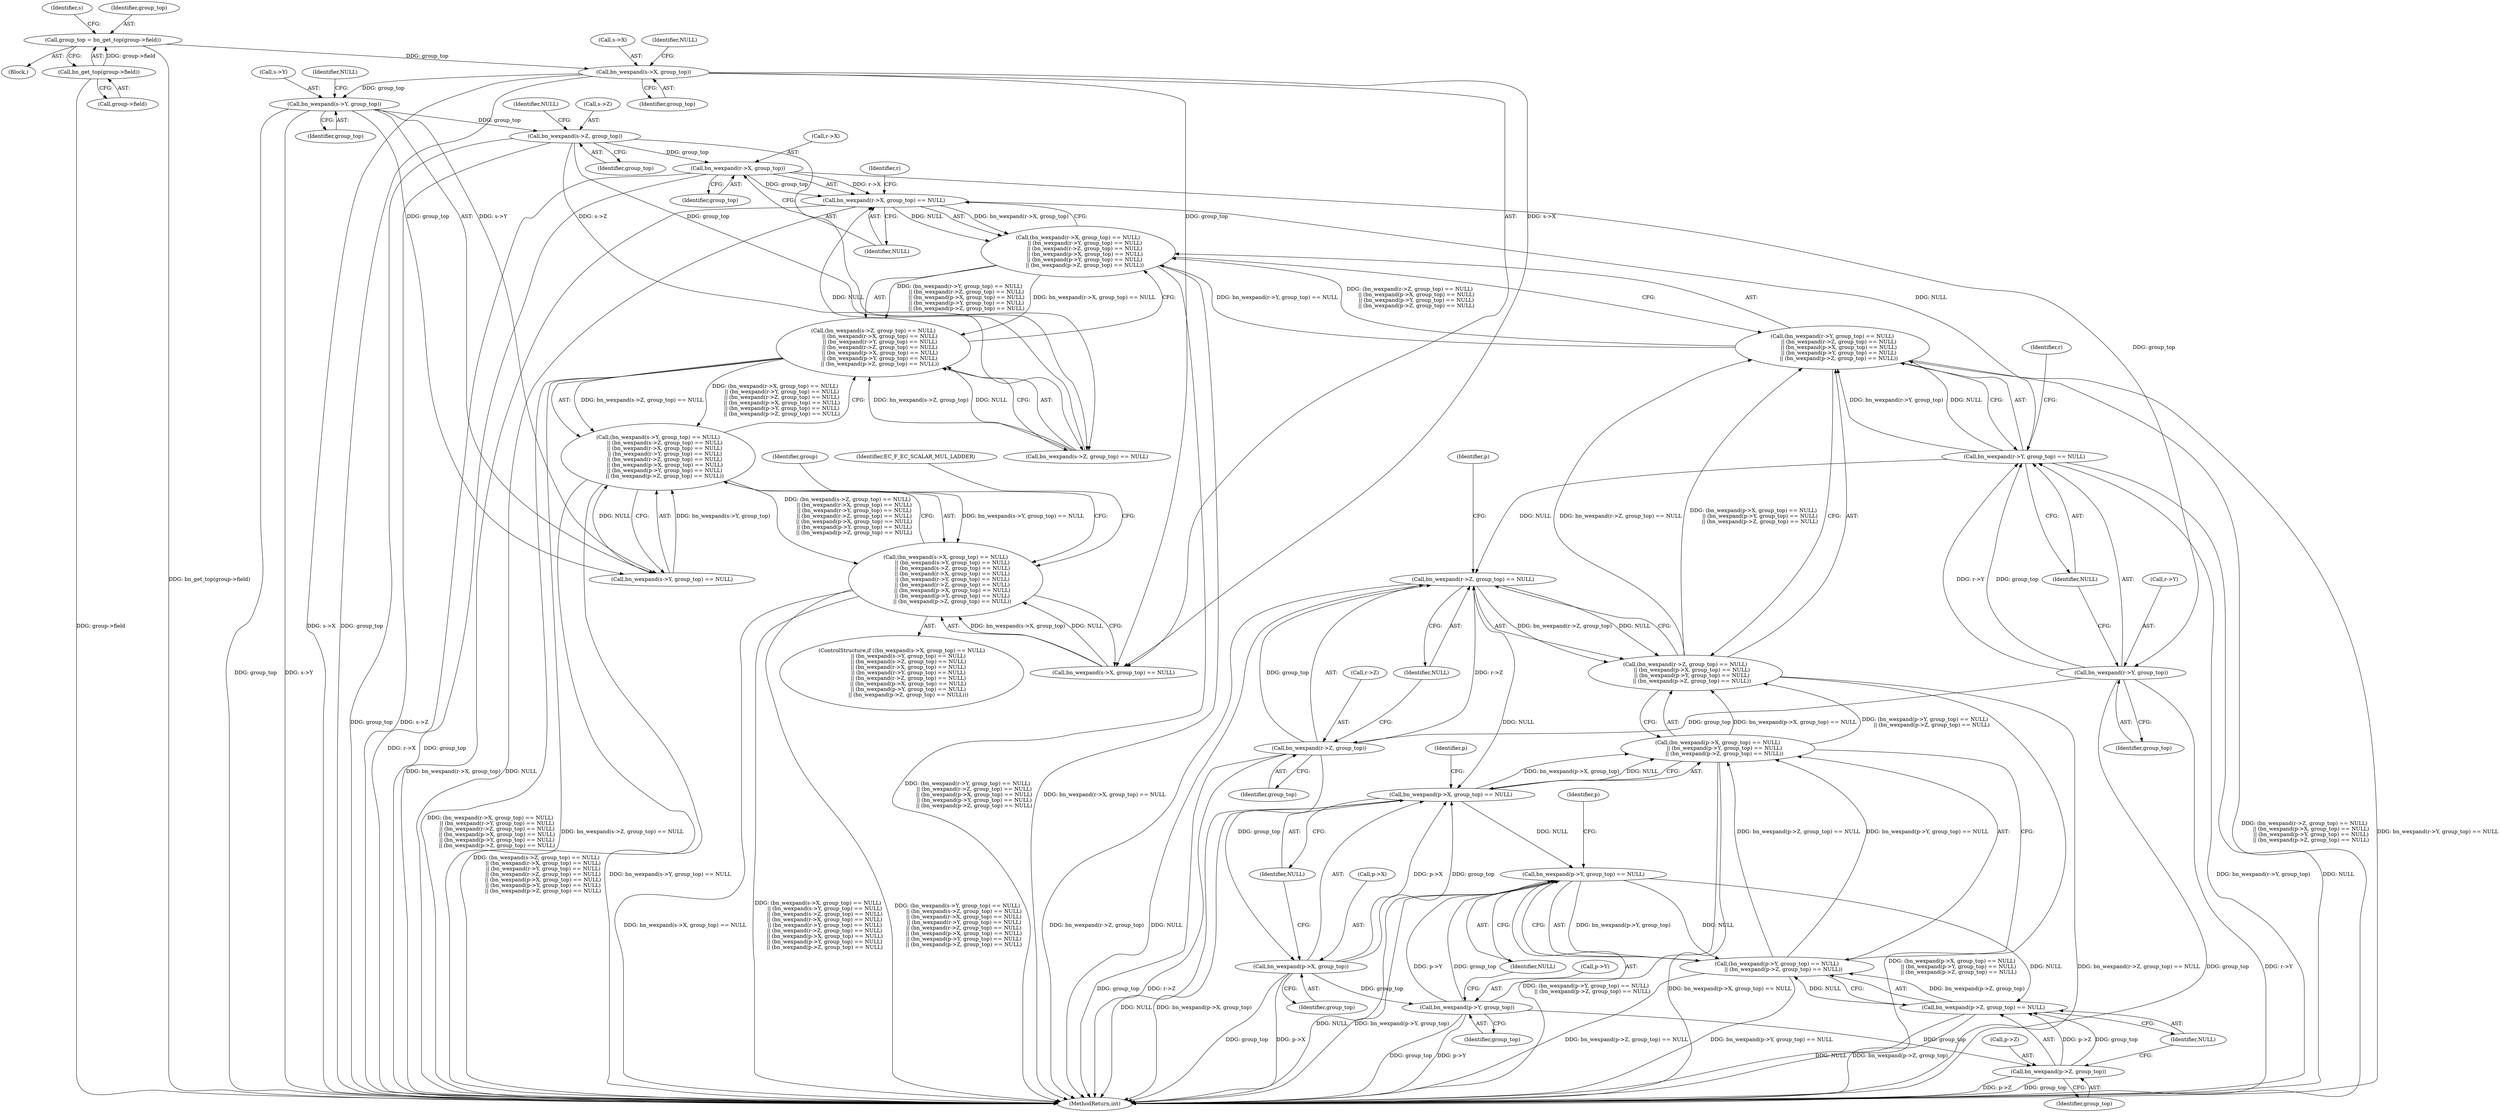 digraph "0_openssl_b1d6d55ece1c26fa2829e2b819b038d7b6d692b4@pointer" {
"1000412" [label="(Call,bn_wexpand(r->X, group_top))"];
"1000404" [label="(Call,bn_wexpand(s->Z, group_top))"];
"1000396" [label="(Call,bn_wexpand(s->Y, group_top))"];
"1000388" [label="(Call,bn_wexpand(s->X, group_top))"];
"1000379" [label="(Call,group_top = bn_get_top(group->field))"];
"1000381" [label="(Call,bn_get_top(group->field))"];
"1000411" [label="(Call,bn_wexpand(r->X, group_top) == NULL)"];
"1000410" [label="(Call,(bn_wexpand(r->X, group_top) == NULL)\n        || (bn_wexpand(r->Y, group_top) == NULL)\n        || (bn_wexpand(r->Z, group_top) == NULL)\n        || (bn_wexpand(p->X, group_top) == NULL)\n        || (bn_wexpand(p->Y, group_top) == NULL)\n        || (bn_wexpand(p->Z, group_top) == NULL))"];
"1000402" [label="(Call,(bn_wexpand(s->Z, group_top) == NULL)\n        || (bn_wexpand(r->X, group_top) == NULL)\n        || (bn_wexpand(r->Y, group_top) == NULL)\n        || (bn_wexpand(r->Z, group_top) == NULL)\n        || (bn_wexpand(p->X, group_top) == NULL)\n        || (bn_wexpand(p->Y, group_top) == NULL)\n        || (bn_wexpand(p->Z, group_top) == NULL))"];
"1000394" [label="(Call,(bn_wexpand(s->Y, group_top) == NULL)\n        || (bn_wexpand(s->Z, group_top) == NULL)\n        || (bn_wexpand(r->X, group_top) == NULL)\n        || (bn_wexpand(r->Y, group_top) == NULL)\n        || (bn_wexpand(r->Z, group_top) == NULL)\n        || (bn_wexpand(p->X, group_top) == NULL)\n        || (bn_wexpand(p->Y, group_top) == NULL)\n        || (bn_wexpand(p->Z, group_top) == NULL))"];
"1000386" [label="(Call,(bn_wexpand(s->X, group_top) == NULL)\n        || (bn_wexpand(s->Y, group_top) == NULL)\n        || (bn_wexpand(s->Z, group_top) == NULL)\n        || (bn_wexpand(r->X, group_top) == NULL)\n        || (bn_wexpand(r->Y, group_top) == NULL)\n        || (bn_wexpand(r->Z, group_top) == NULL)\n        || (bn_wexpand(p->X, group_top) == NULL)\n        || (bn_wexpand(p->Y, group_top) == NULL)\n        || (bn_wexpand(p->Z, group_top) == NULL))"];
"1000419" [label="(Call,bn_wexpand(r->Y, group_top) == NULL)"];
"1000418" [label="(Call,(bn_wexpand(r->Y, group_top) == NULL)\n        || (bn_wexpand(r->Z, group_top) == NULL)\n        || (bn_wexpand(p->X, group_top) == NULL)\n        || (bn_wexpand(p->Y, group_top) == NULL)\n        || (bn_wexpand(p->Z, group_top) == NULL))"];
"1000427" [label="(Call,bn_wexpand(r->Z, group_top) == NULL)"];
"1000426" [label="(Call,(bn_wexpand(r->Z, group_top) == NULL)\n        || (bn_wexpand(p->X, group_top) == NULL)\n        || (bn_wexpand(p->Y, group_top) == NULL)\n        || (bn_wexpand(p->Z, group_top) == NULL))"];
"1000435" [label="(Call,bn_wexpand(p->X, group_top) == NULL)"];
"1000434" [label="(Call,(bn_wexpand(p->X, group_top) == NULL)\n        || (bn_wexpand(p->Y, group_top) == NULL)\n        || (bn_wexpand(p->Z, group_top) == NULL))"];
"1000443" [label="(Call,bn_wexpand(p->Y, group_top) == NULL)"];
"1000442" [label="(Call,(bn_wexpand(p->Y, group_top) == NULL)\n        || (bn_wexpand(p->Z, group_top) == NULL))"];
"1000450" [label="(Call,bn_wexpand(p->Z, group_top) == NULL)"];
"1000420" [label="(Call,bn_wexpand(r->Y, group_top))"];
"1000428" [label="(Call,bn_wexpand(r->Z, group_top))"];
"1000436" [label="(Call,bn_wexpand(p->X, group_top))"];
"1000444" [label="(Call,bn_wexpand(p->Y, group_top))"];
"1000451" [label="(Call,bn_wexpand(p->Z, group_top))"];
"1000388" [label="(Call,bn_wexpand(s->X, group_top))"];
"1000392" [label="(Identifier,group_top)"];
"1000441" [label="(Identifier,NULL)"];
"1000411" [label="(Call,bn_wexpand(r->X, group_top) == NULL)"];
"1000410" [label="(Call,(bn_wexpand(r->X, group_top) == NULL)\n        || (bn_wexpand(r->Y, group_top) == NULL)\n        || (bn_wexpand(r->Z, group_top) == NULL)\n        || (bn_wexpand(p->X, group_top) == NULL)\n        || (bn_wexpand(p->Y, group_top) == NULL)\n        || (bn_wexpand(p->Z, group_top) == NULL))"];
"1000448" [label="(Identifier,group_top)"];
"1000390" [label="(Identifier,s)"];
"1000429" [label="(Call,r->Z)"];
"1000380" [label="(Identifier,group_top)"];
"1000455" [label="(Identifier,group_top)"];
"1000443" [label="(Call,bn_wexpand(p->Y, group_top) == NULL)"];
"1000433" [label="(Identifier,NULL)"];
"1000413" [label="(Call,r->X)"];
"1000393" [label="(Identifier,NULL)"];
"1000422" [label="(Identifier,r)"];
"1000385" [label="(ControlStructure,if ((bn_wexpand(s->X, group_top) == NULL)\n        || (bn_wexpand(s->Y, group_top) == NULL)\n        || (bn_wexpand(s->Z, group_top) == NULL)\n        || (bn_wexpand(r->X, group_top) == NULL)\n        || (bn_wexpand(r->Y, group_top) == NULL)\n        || (bn_wexpand(r->Z, group_top) == NULL)\n        || (bn_wexpand(p->X, group_top) == NULL)\n        || (bn_wexpand(p->Y, group_top) == NULL)\n        || (bn_wexpand(p->Z, group_top) == NULL)))"];
"1000408" [label="(Identifier,group_top)"];
"1000420" [label="(Call,bn_wexpand(r->Y, group_top))"];
"1000465" [label="(Identifier,group)"];
"1000425" [label="(Identifier,NULL)"];
"1000442" [label="(Call,(bn_wexpand(p->Y, group_top) == NULL)\n        || (bn_wexpand(p->Z, group_top) == NULL))"];
"1000537" [label="(MethodReturn,int)"];
"1000396" [label="(Call,bn_wexpand(s->Y, group_top))"];
"1000405" [label="(Call,s->Z)"];
"1000449" [label="(Identifier,NULL)"];
"1000437" [label="(Call,p->X)"];
"1000418" [label="(Call,(bn_wexpand(r->Y, group_top) == NULL)\n        || (bn_wexpand(r->Z, group_top) == NULL)\n        || (bn_wexpand(p->X, group_top) == NULL)\n        || (bn_wexpand(p->Y, group_top) == NULL)\n        || (bn_wexpand(p->Z, group_top) == NULL))"];
"1000446" [label="(Identifier,p)"];
"1000417" [label="(Identifier,NULL)"];
"1000409" [label="(Identifier,NULL)"];
"1000432" [label="(Identifier,group_top)"];
"1000403" [label="(Call,bn_wexpand(s->Z, group_top) == NULL)"];
"1000430" [label="(Identifier,r)"];
"1000424" [label="(Identifier,group_top)"];
"1000426" [label="(Call,(bn_wexpand(r->Z, group_top) == NULL)\n        || (bn_wexpand(p->X, group_top) == NULL)\n        || (bn_wexpand(p->Y, group_top) == NULL)\n        || (bn_wexpand(p->Z, group_top) == NULL))"];
"1000416" [label="(Identifier,group_top)"];
"1000382" [label="(Call,group->field)"];
"1000421" [label="(Call,r->Y)"];
"1000118" [label="(Block,)"];
"1000404" [label="(Call,bn_wexpand(s->Z, group_top))"];
"1000379" [label="(Call,group_top = bn_get_top(group->field))"];
"1000381" [label="(Call,bn_get_top(group->field))"];
"1000389" [label="(Call,s->X)"];
"1000419" [label="(Call,bn_wexpand(r->Y, group_top) == NULL)"];
"1000459" [label="(Identifier,EC_F_EC_SCALAR_MUL_LADDER)"];
"1000412" [label="(Call,bn_wexpand(r->X, group_top))"];
"1000427" [label="(Call,bn_wexpand(r->Z, group_top) == NULL)"];
"1000436" [label="(Call,bn_wexpand(p->X, group_top))"];
"1000444" [label="(Call,bn_wexpand(p->Y, group_top))"];
"1000395" [label="(Call,bn_wexpand(s->Y, group_top) == NULL)"];
"1000440" [label="(Identifier,group_top)"];
"1000435" [label="(Call,bn_wexpand(p->X, group_top) == NULL)"];
"1000397" [label="(Call,s->Y)"];
"1000434" [label="(Call,(bn_wexpand(p->X, group_top) == NULL)\n        || (bn_wexpand(p->Y, group_top) == NULL)\n        || (bn_wexpand(p->Z, group_top) == NULL))"];
"1000386" [label="(Call,(bn_wexpand(s->X, group_top) == NULL)\n        || (bn_wexpand(s->Y, group_top) == NULL)\n        || (bn_wexpand(s->Z, group_top) == NULL)\n        || (bn_wexpand(r->X, group_top) == NULL)\n        || (bn_wexpand(r->Y, group_top) == NULL)\n        || (bn_wexpand(r->Z, group_top) == NULL)\n        || (bn_wexpand(p->X, group_top) == NULL)\n        || (bn_wexpand(p->Y, group_top) == NULL)\n        || (bn_wexpand(p->Z, group_top) == NULL))"];
"1000400" [label="(Identifier,group_top)"];
"1000451" [label="(Call,bn_wexpand(p->Z, group_top))"];
"1000402" [label="(Call,(bn_wexpand(s->Z, group_top) == NULL)\n        || (bn_wexpand(r->X, group_top) == NULL)\n        || (bn_wexpand(r->Y, group_top) == NULL)\n        || (bn_wexpand(r->Z, group_top) == NULL)\n        || (bn_wexpand(p->X, group_top) == NULL)\n        || (bn_wexpand(p->Y, group_top) == NULL)\n        || (bn_wexpand(p->Z, group_top) == NULL))"];
"1000445" [label="(Call,p->Y)"];
"1000456" [label="(Identifier,NULL)"];
"1000452" [label="(Call,p->Z)"];
"1000438" [label="(Identifier,p)"];
"1000450" [label="(Call,bn_wexpand(p->Z, group_top) == NULL)"];
"1000428" [label="(Call,bn_wexpand(r->Z, group_top))"];
"1000453" [label="(Identifier,p)"];
"1000401" [label="(Identifier,NULL)"];
"1000394" [label="(Call,(bn_wexpand(s->Y, group_top) == NULL)\n        || (bn_wexpand(s->Z, group_top) == NULL)\n        || (bn_wexpand(r->X, group_top) == NULL)\n        || (bn_wexpand(r->Y, group_top) == NULL)\n        || (bn_wexpand(r->Z, group_top) == NULL)\n        || (bn_wexpand(p->X, group_top) == NULL)\n        || (bn_wexpand(p->Y, group_top) == NULL)\n        || (bn_wexpand(p->Z, group_top) == NULL))"];
"1000387" [label="(Call,bn_wexpand(s->X, group_top) == NULL)"];
"1000412" -> "1000411"  [label="AST: "];
"1000412" -> "1000416"  [label="CFG: "];
"1000413" -> "1000412"  [label="AST: "];
"1000416" -> "1000412"  [label="AST: "];
"1000417" -> "1000412"  [label="CFG: "];
"1000412" -> "1000537"  [label="DDG: r->X"];
"1000412" -> "1000537"  [label="DDG: group_top"];
"1000412" -> "1000411"  [label="DDG: r->X"];
"1000412" -> "1000411"  [label="DDG: group_top"];
"1000404" -> "1000412"  [label="DDG: group_top"];
"1000412" -> "1000420"  [label="DDG: group_top"];
"1000404" -> "1000403"  [label="AST: "];
"1000404" -> "1000408"  [label="CFG: "];
"1000405" -> "1000404"  [label="AST: "];
"1000408" -> "1000404"  [label="AST: "];
"1000409" -> "1000404"  [label="CFG: "];
"1000404" -> "1000537"  [label="DDG: s->Z"];
"1000404" -> "1000537"  [label="DDG: group_top"];
"1000404" -> "1000403"  [label="DDG: s->Z"];
"1000404" -> "1000403"  [label="DDG: group_top"];
"1000396" -> "1000404"  [label="DDG: group_top"];
"1000396" -> "1000395"  [label="AST: "];
"1000396" -> "1000400"  [label="CFG: "];
"1000397" -> "1000396"  [label="AST: "];
"1000400" -> "1000396"  [label="AST: "];
"1000401" -> "1000396"  [label="CFG: "];
"1000396" -> "1000537"  [label="DDG: s->Y"];
"1000396" -> "1000537"  [label="DDG: group_top"];
"1000396" -> "1000395"  [label="DDG: s->Y"];
"1000396" -> "1000395"  [label="DDG: group_top"];
"1000388" -> "1000396"  [label="DDG: group_top"];
"1000388" -> "1000387"  [label="AST: "];
"1000388" -> "1000392"  [label="CFG: "];
"1000389" -> "1000388"  [label="AST: "];
"1000392" -> "1000388"  [label="AST: "];
"1000393" -> "1000388"  [label="CFG: "];
"1000388" -> "1000537"  [label="DDG: s->X"];
"1000388" -> "1000537"  [label="DDG: group_top"];
"1000388" -> "1000387"  [label="DDG: s->X"];
"1000388" -> "1000387"  [label="DDG: group_top"];
"1000379" -> "1000388"  [label="DDG: group_top"];
"1000379" -> "1000118"  [label="AST: "];
"1000379" -> "1000381"  [label="CFG: "];
"1000380" -> "1000379"  [label="AST: "];
"1000381" -> "1000379"  [label="AST: "];
"1000390" -> "1000379"  [label="CFG: "];
"1000379" -> "1000537"  [label="DDG: bn_get_top(group->field)"];
"1000381" -> "1000379"  [label="DDG: group->field"];
"1000381" -> "1000382"  [label="CFG: "];
"1000382" -> "1000381"  [label="AST: "];
"1000381" -> "1000537"  [label="DDG: group->field"];
"1000411" -> "1000410"  [label="AST: "];
"1000411" -> "1000417"  [label="CFG: "];
"1000417" -> "1000411"  [label="AST: "];
"1000422" -> "1000411"  [label="CFG: "];
"1000410" -> "1000411"  [label="CFG: "];
"1000411" -> "1000537"  [label="DDG: bn_wexpand(r->X, group_top)"];
"1000411" -> "1000537"  [label="DDG: NULL"];
"1000411" -> "1000410"  [label="DDG: bn_wexpand(r->X, group_top)"];
"1000411" -> "1000410"  [label="DDG: NULL"];
"1000403" -> "1000411"  [label="DDG: NULL"];
"1000411" -> "1000419"  [label="DDG: NULL"];
"1000410" -> "1000402"  [label="AST: "];
"1000410" -> "1000418"  [label="CFG: "];
"1000418" -> "1000410"  [label="AST: "];
"1000402" -> "1000410"  [label="CFG: "];
"1000410" -> "1000537"  [label="DDG: bn_wexpand(r->X, group_top) == NULL"];
"1000410" -> "1000537"  [label="DDG: (bn_wexpand(r->Y, group_top) == NULL)\n        || (bn_wexpand(r->Z, group_top) == NULL)\n        || (bn_wexpand(p->X, group_top) == NULL)\n        || (bn_wexpand(p->Y, group_top) == NULL)\n        || (bn_wexpand(p->Z, group_top) == NULL)"];
"1000410" -> "1000402"  [label="DDG: bn_wexpand(r->X, group_top) == NULL"];
"1000410" -> "1000402"  [label="DDG: (bn_wexpand(r->Y, group_top) == NULL)\n        || (bn_wexpand(r->Z, group_top) == NULL)\n        || (bn_wexpand(p->X, group_top) == NULL)\n        || (bn_wexpand(p->Y, group_top) == NULL)\n        || (bn_wexpand(p->Z, group_top) == NULL)"];
"1000418" -> "1000410"  [label="DDG: bn_wexpand(r->Y, group_top) == NULL"];
"1000418" -> "1000410"  [label="DDG: (bn_wexpand(r->Z, group_top) == NULL)\n        || (bn_wexpand(p->X, group_top) == NULL)\n        || (bn_wexpand(p->Y, group_top) == NULL)\n        || (bn_wexpand(p->Z, group_top) == NULL)"];
"1000402" -> "1000394"  [label="AST: "];
"1000402" -> "1000403"  [label="CFG: "];
"1000403" -> "1000402"  [label="AST: "];
"1000394" -> "1000402"  [label="CFG: "];
"1000402" -> "1000537"  [label="DDG: bn_wexpand(s->Z, group_top) == NULL"];
"1000402" -> "1000537"  [label="DDG: (bn_wexpand(r->X, group_top) == NULL)\n        || (bn_wexpand(r->Y, group_top) == NULL)\n        || (bn_wexpand(r->Z, group_top) == NULL)\n        || (bn_wexpand(p->X, group_top) == NULL)\n        || (bn_wexpand(p->Y, group_top) == NULL)\n        || (bn_wexpand(p->Z, group_top) == NULL)"];
"1000402" -> "1000394"  [label="DDG: bn_wexpand(s->Z, group_top) == NULL"];
"1000402" -> "1000394"  [label="DDG: (bn_wexpand(r->X, group_top) == NULL)\n        || (bn_wexpand(r->Y, group_top) == NULL)\n        || (bn_wexpand(r->Z, group_top) == NULL)\n        || (bn_wexpand(p->X, group_top) == NULL)\n        || (bn_wexpand(p->Y, group_top) == NULL)\n        || (bn_wexpand(p->Z, group_top) == NULL)"];
"1000403" -> "1000402"  [label="DDG: bn_wexpand(s->Z, group_top)"];
"1000403" -> "1000402"  [label="DDG: NULL"];
"1000394" -> "1000386"  [label="AST: "];
"1000394" -> "1000395"  [label="CFG: "];
"1000395" -> "1000394"  [label="AST: "];
"1000386" -> "1000394"  [label="CFG: "];
"1000394" -> "1000537"  [label="DDG: (bn_wexpand(s->Z, group_top) == NULL)\n        || (bn_wexpand(r->X, group_top) == NULL)\n        || (bn_wexpand(r->Y, group_top) == NULL)\n        || (bn_wexpand(r->Z, group_top) == NULL)\n        || (bn_wexpand(p->X, group_top) == NULL)\n        || (bn_wexpand(p->Y, group_top) == NULL)\n        || (bn_wexpand(p->Z, group_top) == NULL)"];
"1000394" -> "1000537"  [label="DDG: bn_wexpand(s->Y, group_top) == NULL"];
"1000394" -> "1000386"  [label="DDG: bn_wexpand(s->Y, group_top) == NULL"];
"1000394" -> "1000386"  [label="DDG: (bn_wexpand(s->Z, group_top) == NULL)\n        || (bn_wexpand(r->X, group_top) == NULL)\n        || (bn_wexpand(r->Y, group_top) == NULL)\n        || (bn_wexpand(r->Z, group_top) == NULL)\n        || (bn_wexpand(p->X, group_top) == NULL)\n        || (bn_wexpand(p->Y, group_top) == NULL)\n        || (bn_wexpand(p->Z, group_top) == NULL)"];
"1000395" -> "1000394"  [label="DDG: bn_wexpand(s->Y, group_top)"];
"1000395" -> "1000394"  [label="DDG: NULL"];
"1000386" -> "1000385"  [label="AST: "];
"1000386" -> "1000387"  [label="CFG: "];
"1000387" -> "1000386"  [label="AST: "];
"1000459" -> "1000386"  [label="CFG: "];
"1000465" -> "1000386"  [label="CFG: "];
"1000386" -> "1000537"  [label="DDG: (bn_wexpand(s->Y, group_top) == NULL)\n        || (bn_wexpand(s->Z, group_top) == NULL)\n        || (bn_wexpand(r->X, group_top) == NULL)\n        || (bn_wexpand(r->Y, group_top) == NULL)\n        || (bn_wexpand(r->Z, group_top) == NULL)\n        || (bn_wexpand(p->X, group_top) == NULL)\n        || (bn_wexpand(p->Y, group_top) == NULL)\n        || (bn_wexpand(p->Z, group_top) == NULL)"];
"1000386" -> "1000537"  [label="DDG: bn_wexpand(s->X, group_top) == NULL"];
"1000386" -> "1000537"  [label="DDG: (bn_wexpand(s->X, group_top) == NULL)\n        || (bn_wexpand(s->Y, group_top) == NULL)\n        || (bn_wexpand(s->Z, group_top) == NULL)\n        || (bn_wexpand(r->X, group_top) == NULL)\n        || (bn_wexpand(r->Y, group_top) == NULL)\n        || (bn_wexpand(r->Z, group_top) == NULL)\n        || (bn_wexpand(p->X, group_top) == NULL)\n        || (bn_wexpand(p->Y, group_top) == NULL)\n        || (bn_wexpand(p->Z, group_top) == NULL)"];
"1000387" -> "1000386"  [label="DDG: bn_wexpand(s->X, group_top)"];
"1000387" -> "1000386"  [label="DDG: NULL"];
"1000419" -> "1000418"  [label="AST: "];
"1000419" -> "1000425"  [label="CFG: "];
"1000420" -> "1000419"  [label="AST: "];
"1000425" -> "1000419"  [label="AST: "];
"1000430" -> "1000419"  [label="CFG: "];
"1000418" -> "1000419"  [label="CFG: "];
"1000419" -> "1000537"  [label="DDG: bn_wexpand(r->Y, group_top)"];
"1000419" -> "1000537"  [label="DDG: NULL"];
"1000419" -> "1000418"  [label="DDG: bn_wexpand(r->Y, group_top)"];
"1000419" -> "1000418"  [label="DDG: NULL"];
"1000420" -> "1000419"  [label="DDG: r->Y"];
"1000420" -> "1000419"  [label="DDG: group_top"];
"1000419" -> "1000427"  [label="DDG: NULL"];
"1000418" -> "1000426"  [label="CFG: "];
"1000426" -> "1000418"  [label="AST: "];
"1000418" -> "1000537"  [label="DDG: (bn_wexpand(r->Z, group_top) == NULL)\n        || (bn_wexpand(p->X, group_top) == NULL)\n        || (bn_wexpand(p->Y, group_top) == NULL)\n        || (bn_wexpand(p->Z, group_top) == NULL)"];
"1000418" -> "1000537"  [label="DDG: bn_wexpand(r->Y, group_top) == NULL"];
"1000426" -> "1000418"  [label="DDG: bn_wexpand(r->Z, group_top) == NULL"];
"1000426" -> "1000418"  [label="DDG: (bn_wexpand(p->X, group_top) == NULL)\n        || (bn_wexpand(p->Y, group_top) == NULL)\n        || (bn_wexpand(p->Z, group_top) == NULL)"];
"1000427" -> "1000426"  [label="AST: "];
"1000427" -> "1000433"  [label="CFG: "];
"1000428" -> "1000427"  [label="AST: "];
"1000433" -> "1000427"  [label="AST: "];
"1000438" -> "1000427"  [label="CFG: "];
"1000426" -> "1000427"  [label="CFG: "];
"1000427" -> "1000537"  [label="DDG: bn_wexpand(r->Z, group_top)"];
"1000427" -> "1000537"  [label="DDG: NULL"];
"1000427" -> "1000426"  [label="DDG: bn_wexpand(r->Z, group_top)"];
"1000427" -> "1000426"  [label="DDG: NULL"];
"1000428" -> "1000427"  [label="DDG: r->Z"];
"1000428" -> "1000427"  [label="DDG: group_top"];
"1000427" -> "1000435"  [label="DDG: NULL"];
"1000426" -> "1000434"  [label="CFG: "];
"1000434" -> "1000426"  [label="AST: "];
"1000426" -> "1000537"  [label="DDG: bn_wexpand(r->Z, group_top) == NULL"];
"1000426" -> "1000537"  [label="DDG: (bn_wexpand(p->X, group_top) == NULL)\n        || (bn_wexpand(p->Y, group_top) == NULL)\n        || (bn_wexpand(p->Z, group_top) == NULL)"];
"1000434" -> "1000426"  [label="DDG: bn_wexpand(p->X, group_top) == NULL"];
"1000434" -> "1000426"  [label="DDG: (bn_wexpand(p->Y, group_top) == NULL)\n        || (bn_wexpand(p->Z, group_top) == NULL)"];
"1000435" -> "1000434"  [label="AST: "];
"1000435" -> "1000441"  [label="CFG: "];
"1000436" -> "1000435"  [label="AST: "];
"1000441" -> "1000435"  [label="AST: "];
"1000446" -> "1000435"  [label="CFG: "];
"1000434" -> "1000435"  [label="CFG: "];
"1000435" -> "1000537"  [label="DDG: bn_wexpand(p->X, group_top)"];
"1000435" -> "1000537"  [label="DDG: NULL"];
"1000435" -> "1000434"  [label="DDG: bn_wexpand(p->X, group_top)"];
"1000435" -> "1000434"  [label="DDG: NULL"];
"1000436" -> "1000435"  [label="DDG: p->X"];
"1000436" -> "1000435"  [label="DDG: group_top"];
"1000435" -> "1000443"  [label="DDG: NULL"];
"1000434" -> "1000442"  [label="CFG: "];
"1000442" -> "1000434"  [label="AST: "];
"1000434" -> "1000537"  [label="DDG: (bn_wexpand(p->Y, group_top) == NULL)\n        || (bn_wexpand(p->Z, group_top) == NULL)"];
"1000434" -> "1000537"  [label="DDG: bn_wexpand(p->X, group_top) == NULL"];
"1000442" -> "1000434"  [label="DDG: bn_wexpand(p->Y, group_top) == NULL"];
"1000442" -> "1000434"  [label="DDG: bn_wexpand(p->Z, group_top) == NULL"];
"1000443" -> "1000442"  [label="AST: "];
"1000443" -> "1000449"  [label="CFG: "];
"1000444" -> "1000443"  [label="AST: "];
"1000449" -> "1000443"  [label="AST: "];
"1000453" -> "1000443"  [label="CFG: "];
"1000442" -> "1000443"  [label="CFG: "];
"1000443" -> "1000537"  [label="DDG: NULL"];
"1000443" -> "1000537"  [label="DDG: bn_wexpand(p->Y, group_top)"];
"1000443" -> "1000442"  [label="DDG: bn_wexpand(p->Y, group_top)"];
"1000443" -> "1000442"  [label="DDG: NULL"];
"1000444" -> "1000443"  [label="DDG: p->Y"];
"1000444" -> "1000443"  [label="DDG: group_top"];
"1000443" -> "1000450"  [label="DDG: NULL"];
"1000442" -> "1000450"  [label="CFG: "];
"1000450" -> "1000442"  [label="AST: "];
"1000442" -> "1000537"  [label="DDG: bn_wexpand(p->Y, group_top) == NULL"];
"1000442" -> "1000537"  [label="DDG: bn_wexpand(p->Z, group_top) == NULL"];
"1000450" -> "1000442"  [label="DDG: bn_wexpand(p->Z, group_top)"];
"1000450" -> "1000442"  [label="DDG: NULL"];
"1000450" -> "1000456"  [label="CFG: "];
"1000451" -> "1000450"  [label="AST: "];
"1000456" -> "1000450"  [label="AST: "];
"1000450" -> "1000537"  [label="DDG: bn_wexpand(p->Z, group_top)"];
"1000450" -> "1000537"  [label="DDG: NULL"];
"1000451" -> "1000450"  [label="DDG: p->Z"];
"1000451" -> "1000450"  [label="DDG: group_top"];
"1000420" -> "1000424"  [label="CFG: "];
"1000421" -> "1000420"  [label="AST: "];
"1000424" -> "1000420"  [label="AST: "];
"1000425" -> "1000420"  [label="CFG: "];
"1000420" -> "1000537"  [label="DDG: group_top"];
"1000420" -> "1000537"  [label="DDG: r->Y"];
"1000420" -> "1000428"  [label="DDG: group_top"];
"1000428" -> "1000432"  [label="CFG: "];
"1000429" -> "1000428"  [label="AST: "];
"1000432" -> "1000428"  [label="AST: "];
"1000433" -> "1000428"  [label="CFG: "];
"1000428" -> "1000537"  [label="DDG: group_top"];
"1000428" -> "1000537"  [label="DDG: r->Z"];
"1000428" -> "1000436"  [label="DDG: group_top"];
"1000436" -> "1000440"  [label="CFG: "];
"1000437" -> "1000436"  [label="AST: "];
"1000440" -> "1000436"  [label="AST: "];
"1000441" -> "1000436"  [label="CFG: "];
"1000436" -> "1000537"  [label="DDG: p->X"];
"1000436" -> "1000537"  [label="DDG: group_top"];
"1000436" -> "1000444"  [label="DDG: group_top"];
"1000444" -> "1000448"  [label="CFG: "];
"1000445" -> "1000444"  [label="AST: "];
"1000448" -> "1000444"  [label="AST: "];
"1000449" -> "1000444"  [label="CFG: "];
"1000444" -> "1000537"  [label="DDG: p->Y"];
"1000444" -> "1000537"  [label="DDG: group_top"];
"1000444" -> "1000451"  [label="DDG: group_top"];
"1000451" -> "1000455"  [label="CFG: "];
"1000452" -> "1000451"  [label="AST: "];
"1000455" -> "1000451"  [label="AST: "];
"1000456" -> "1000451"  [label="CFG: "];
"1000451" -> "1000537"  [label="DDG: group_top"];
"1000451" -> "1000537"  [label="DDG: p->Z"];
}
